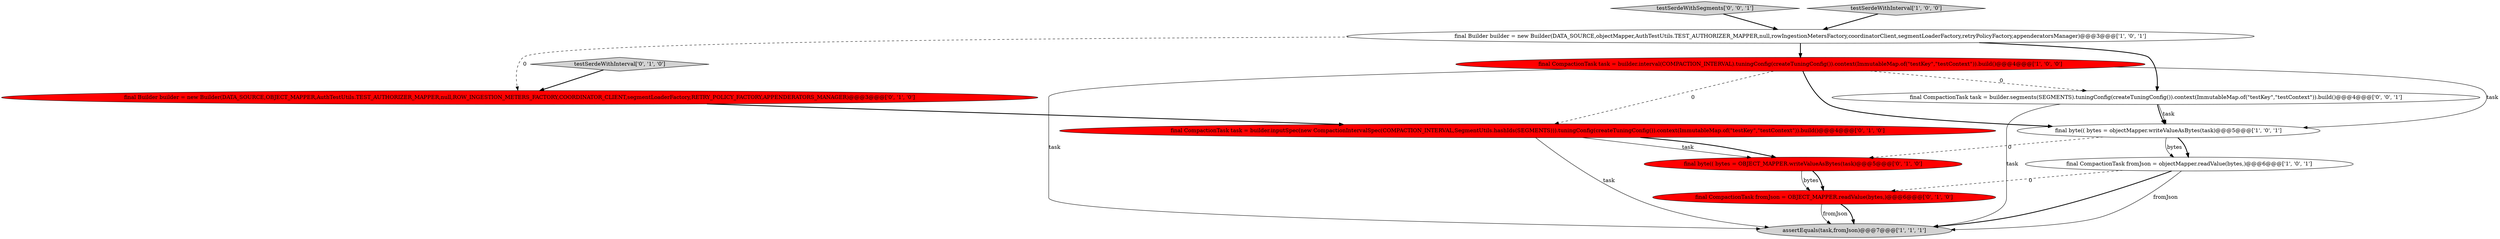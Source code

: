 digraph {
4 [style = filled, label = "final CompactionTask fromJson = objectMapper.readValue(bytes,)@@@6@@@['1', '0', '1']", fillcolor = white, shape = ellipse image = "AAA0AAABBB1BBB"];
11 [style = filled, label = "final CompactionTask task = builder.segments(SEGMENTS).tuningConfig(createTuningConfig()).context(ImmutableMap.of(\"testKey\",\"testContext\")).build()@@@4@@@['0', '0', '1']", fillcolor = white, shape = ellipse image = "AAA0AAABBB3BBB"];
1 [style = filled, label = "final byte(( bytes = objectMapper.writeValueAsBytes(task)@@@5@@@['1', '0', '1']", fillcolor = white, shape = ellipse image = "AAA0AAABBB1BBB"];
5 [style = filled, label = "final Builder builder = new Builder(DATA_SOURCE,objectMapper,AuthTestUtils.TEST_AUTHORIZER_MAPPER,null,rowIngestionMetersFactory,coordinatorClient,segmentLoaderFactory,retryPolicyFactory,appenderatorsManager)@@@3@@@['1', '0', '1']", fillcolor = white, shape = ellipse image = "AAA0AAABBB1BBB"];
2 [style = filled, label = "assertEquals(task,fromJson)@@@7@@@['1', '1', '1']", fillcolor = lightgray, shape = ellipse image = "AAA0AAABBB1BBB"];
6 [style = filled, label = "testSerdeWithInterval['0', '1', '0']", fillcolor = lightgray, shape = diamond image = "AAA0AAABBB2BBB"];
10 [style = filled, label = "final byte(( bytes = OBJECT_MAPPER.writeValueAsBytes(task)@@@5@@@['0', '1', '0']", fillcolor = red, shape = ellipse image = "AAA1AAABBB2BBB"];
12 [style = filled, label = "testSerdeWithSegments['0', '0', '1']", fillcolor = lightgray, shape = diamond image = "AAA0AAABBB3BBB"];
9 [style = filled, label = "final Builder builder = new Builder(DATA_SOURCE,OBJECT_MAPPER,AuthTestUtils.TEST_AUTHORIZER_MAPPER,null,ROW_INGESTION_METERS_FACTORY,COORDINATOR_CLIENT,segmentLoaderFactory,RETRY_POLICY_FACTORY,APPENDERATORS_MANAGER)@@@3@@@['0', '1', '0']", fillcolor = red, shape = ellipse image = "AAA1AAABBB2BBB"];
8 [style = filled, label = "final CompactionTask fromJson = OBJECT_MAPPER.readValue(bytes,)@@@6@@@['0', '1', '0']", fillcolor = red, shape = ellipse image = "AAA1AAABBB2BBB"];
7 [style = filled, label = "final CompactionTask task = builder.inputSpec(new CompactionIntervalSpec(COMPACTION_INTERVAL,SegmentUtils.hashIds(SEGMENTS))).tuningConfig(createTuningConfig()).context(ImmutableMap.of(\"testKey\",\"testContext\")).build()@@@4@@@['0', '1', '0']", fillcolor = red, shape = ellipse image = "AAA1AAABBB2BBB"];
0 [style = filled, label = "final CompactionTask task = builder.interval(COMPACTION_INTERVAL).tuningConfig(createTuningConfig()).context(ImmutableMap.of(\"testKey\",\"testContext\")).build()@@@4@@@['1', '0', '0']", fillcolor = red, shape = ellipse image = "AAA1AAABBB1BBB"];
3 [style = filled, label = "testSerdeWithInterval['1', '0', '0']", fillcolor = lightgray, shape = diamond image = "AAA0AAABBB1BBB"];
1->4 [style = bold, label=""];
11->2 [style = solid, label="task"];
4->2 [style = solid, label="fromJson"];
12->5 [style = bold, label=""];
7->10 [style = bold, label=""];
11->1 [style = bold, label=""];
5->9 [style = dashed, label="0"];
0->11 [style = dashed, label="0"];
4->2 [style = bold, label=""];
1->10 [style = dashed, label="0"];
0->1 [style = solid, label="task"];
9->7 [style = bold, label=""];
0->2 [style = solid, label="task"];
1->4 [style = solid, label="bytes"];
10->8 [style = solid, label="bytes"];
3->5 [style = bold, label=""];
10->8 [style = bold, label=""];
5->0 [style = bold, label=""];
8->2 [style = bold, label=""];
0->1 [style = bold, label=""];
8->2 [style = solid, label="fromJson"];
4->8 [style = dashed, label="0"];
5->11 [style = bold, label=""];
11->1 [style = solid, label="task"];
7->2 [style = solid, label="task"];
7->10 [style = solid, label="task"];
6->9 [style = bold, label=""];
0->7 [style = dashed, label="0"];
}
